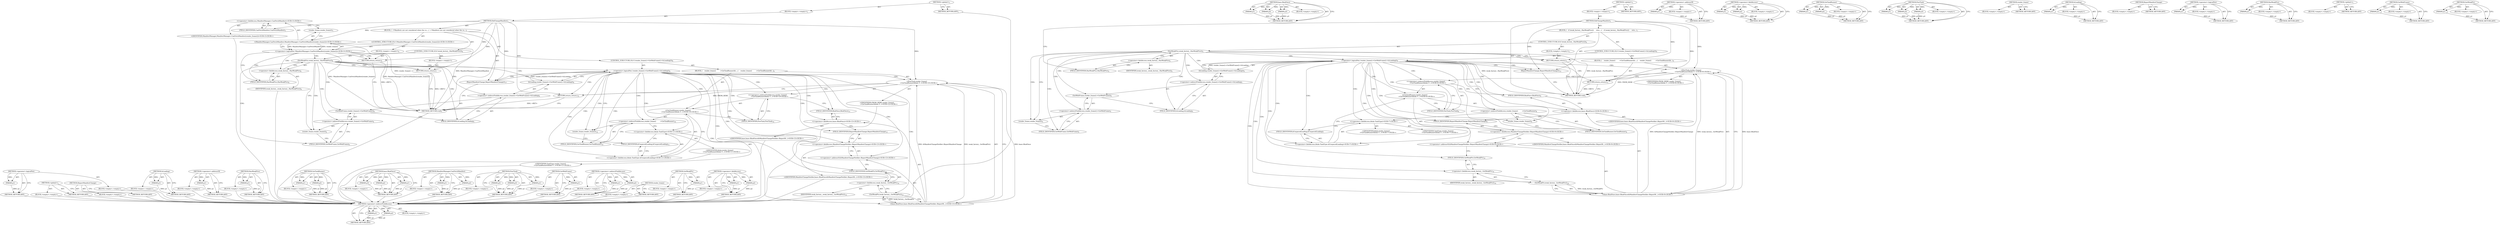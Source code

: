 digraph "&lt;operator&gt;.addressOf" {
vulnerable_90 [label=<(METHOD,&lt;operator&gt;.indirectFieldAccess)>];
vulnerable_91 [label=<(PARAM,p1)>];
vulnerable_92 [label=<(PARAM,p2)>];
vulnerable_93 [label=<(BLOCK,&lt;empty&gt;,&lt;empty&gt;)>];
vulnerable_94 [label=<(METHOD_RETURN,ANY)>];
vulnerable_113 [label=<(METHOD,base.BindOnce)>];
vulnerable_114 [label=<(PARAM,p1)>];
vulnerable_115 [label=<(PARAM,p2)>];
vulnerable_116 [label=<(PARAM,p3)>];
vulnerable_117 [label=<(BLOCK,&lt;empty&gt;,&lt;empty&gt;)>];
vulnerable_118 [label=<(METHOD_RETURN,ANY)>];
vulnerable_6 [label=<(METHOD,&lt;global&gt;)<SUB>1</SUB>>];
vulnerable_7 [label=<(BLOCK,&lt;empty&gt;,&lt;empty&gt;)<SUB>1</SUB>>];
vulnerable_8 [label=<(METHOD,DidChangeManifest)<SUB>1</SUB>>];
vulnerable_9 [label=<(BLOCK,{
   if (weak_factory_.HasWeakPtrs())
     retu...,{
   if (weak_factory_.HasWeakPtrs())
     retu...)<SUB>1</SUB>>];
vulnerable_10 [label=<(CONTROL_STRUCTURE,IF,if (weak_factory_.HasWeakPtrs()))<SUB>2</SUB>>];
vulnerable_11 [label=<(HasWeakPtrs,weak_factory_.HasWeakPtrs())<SUB>2</SUB>>];
vulnerable_12 [label=<(&lt;operator&gt;.fieldAccess,weak_factory_.HasWeakPtrs)<SUB>2</SUB>>];
vulnerable_13 [label=<(IDENTIFIER,weak_factory_,weak_factory_.HasWeakPtrs())<SUB>2</SUB>>];
vulnerable_14 [label=<(FIELD_IDENTIFIER,HasWeakPtrs,HasWeakPtrs)<SUB>2</SUB>>];
vulnerable_15 [label=<(BLOCK,&lt;empty&gt;,&lt;empty&gt;)<SUB>3</SUB>>];
vulnerable_16 [label=<(RETURN,return;,return;)<SUB>3</SUB>>];
vulnerable_17 [label=<(CONTROL_STRUCTURE,IF,if (!render_frame()-&gt;GetWebFrame()-&gt;IsLoading()))<SUB>5</SUB>>];
vulnerable_18 [label=<(&lt;operator&gt;.logicalNot,!render_frame()-&gt;GetWebFrame()-&gt;IsLoading())<SUB>5</SUB>>];
vulnerable_19 [label=<(IsLoading,render_frame()-&gt;GetWebFrame()-&gt;IsLoading())<SUB>5</SUB>>];
vulnerable_20 [label=<(&lt;operator&gt;.indirectFieldAccess,render_frame()-&gt;GetWebFrame()-&gt;IsLoading)<SUB>5</SUB>>];
vulnerable_21 [label=<(GetWebFrame,render_frame()-&gt;GetWebFrame())<SUB>5</SUB>>];
vulnerable_22 [label=<(&lt;operator&gt;.indirectFieldAccess,render_frame()-&gt;GetWebFrame)<SUB>5</SUB>>];
vulnerable_23 [label=<(render_frame,render_frame())<SUB>5</SUB>>];
vulnerable_24 [label=<(FIELD_IDENTIFIER,GetWebFrame,GetWebFrame)<SUB>5</SUB>>];
vulnerable_25 [label=<(FIELD_IDENTIFIER,IsLoading,IsLoading)<SUB>5</SUB>>];
vulnerable_26 [label=<(BLOCK,{
    render_frame()
        -&gt;GetTaskRunner(bl...,{
    render_frame()
        -&gt;GetTaskRunner(bl...)<SUB>5</SUB>>];
vulnerable_27 [label="<(PostTask,render_frame()
        -&gt;GetTaskRunner(blink::T...)<SUB>6</SUB>>"];
vulnerable_28 [label="<(&lt;operator&gt;.indirectFieldAccess,render_frame()
        -&gt;GetTaskRunner(blink::T...)<SUB>6</SUB>>"];
vulnerable_29 [label="<(GetTaskRunner,render_frame()
        -&gt;GetTaskRunner(blink::T...)<SUB>6</SUB>>"];
vulnerable_30 [label=<(&lt;operator&gt;.indirectFieldAccess,render_frame()
        -&gt;GetTaskRunner)<SUB>6</SUB>>];
vulnerable_31 [label=<(render_frame,render_frame())<SUB>6</SUB>>];
vulnerable_32 [label=<(FIELD_IDENTIFIER,GetTaskRunner,GetTaskRunner)<SUB>6</SUB>>];
vulnerable_33 [label="<(&lt;operator&gt;.fieldAccess,blink::TaskType::kUnspecedLoading)<SUB>7</SUB>>"];
vulnerable_34 [label="<(&lt;operator&gt;.fieldAccess,blink::TaskType)<SUB>7</SUB>>"];
vulnerable_35 [label="<(IDENTIFIER,blink,render_frame()
        -&gt;GetTaskRunner(blink::T...)<SUB>7</SUB>>"];
vulnerable_36 [label="<(IDENTIFIER,TaskType,render_frame()
        -&gt;GetTaskRunner(blink::T...)<SUB>7</SUB>>"];
vulnerable_37 [label=<(FIELD_IDENTIFIER,kUnspecedLoading,kUnspecedLoading)<SUB>7</SUB>>];
vulnerable_38 [label=<(FIELD_IDENTIFIER,PostTask,PostTask)<SUB>6</SUB>>];
vulnerable_39 [label="<(IDENTIFIER,FROM_HERE,render_frame()
        -&gt;GetTaskRunner(blink::T...)<SUB>8</SUB>>"];
vulnerable_40 [label="<(base.BindOnce,base::BindOnce(&amp;ManifestChangeNotifier::ReportM...)<SUB>9</SUB>>"];
vulnerable_41 [label="<(&lt;operator&gt;.fieldAccess,base::BindOnce)<SUB>9</SUB>>"];
vulnerable_42 [label="<(IDENTIFIER,base,base::BindOnce(&amp;ManifestChangeNotifier::ReportM...)<SUB>9</SUB>>"];
vulnerable_43 [label=<(FIELD_IDENTIFIER,BindOnce,BindOnce)<SUB>9</SUB>>];
vulnerable_44 [label="<(&lt;operator&gt;.addressOf,&amp;ManifestChangeNotifier::ReportManifestChange)<SUB>9</SUB>>"];
vulnerable_45 [label="<(&lt;operator&gt;.fieldAccess,ManifestChangeNotifier::ReportManifestChange)<SUB>9</SUB>>"];
vulnerable_46 [label="<(IDENTIFIER,ManifestChangeNotifier,base::BindOnce(&amp;ManifestChangeNotifier::ReportM...)<SUB>9</SUB>>"];
vulnerable_47 [label=<(FIELD_IDENTIFIER,ReportManifestChange,ReportManifestChange)<SUB>9</SUB>>];
vulnerable_48 [label=<(GetWeakPtr,weak_factory_.GetWeakPtr())<SUB>10</SUB>>];
vulnerable_49 [label=<(&lt;operator&gt;.fieldAccess,weak_factory_.GetWeakPtr)<SUB>10</SUB>>];
vulnerable_50 [label=<(IDENTIFIER,weak_factory_,weak_factory_.GetWeakPtr())<SUB>10</SUB>>];
vulnerable_51 [label=<(FIELD_IDENTIFIER,GetWeakPtr,GetWeakPtr)<SUB>10</SUB>>];
vulnerable_52 [label=<(RETURN,return;,return;)<SUB>11</SUB>>];
vulnerable_53 [label=<(ReportManifestChange,ReportManifestChange())<SUB>13</SUB>>];
vulnerable_54 [label=<(METHOD_RETURN,void)<SUB>1</SUB>>];
vulnerable_56 [label=<(METHOD_RETURN,ANY)<SUB>1</SUB>>];
vulnerable_119 [label=<(METHOD,&lt;operator&gt;.addressOf)>];
vulnerable_120 [label=<(PARAM,p1)>];
vulnerable_121 [label=<(BLOCK,&lt;empty&gt;,&lt;empty&gt;)>];
vulnerable_122 [label=<(METHOD_RETURN,ANY)>];
vulnerable_77 [label=<(METHOD,&lt;operator&gt;.fieldAccess)>];
vulnerable_78 [label=<(PARAM,p1)>];
vulnerable_79 [label=<(PARAM,p2)>];
vulnerable_80 [label=<(BLOCK,&lt;empty&gt;,&lt;empty&gt;)>];
vulnerable_81 [label=<(METHOD_RETURN,ANY)>];
vulnerable_108 [label=<(METHOD,GetTaskRunner)>];
vulnerable_109 [label=<(PARAM,p1)>];
vulnerable_110 [label=<(PARAM,p2)>];
vulnerable_111 [label=<(BLOCK,&lt;empty&gt;,&lt;empty&gt;)>];
vulnerable_112 [label=<(METHOD_RETURN,ANY)>];
vulnerable_102 [label=<(METHOD,PostTask)>];
vulnerable_103 [label=<(PARAM,p1)>];
vulnerable_104 [label=<(PARAM,p2)>];
vulnerable_105 [label=<(PARAM,p3)>];
vulnerable_106 [label=<(BLOCK,&lt;empty&gt;,&lt;empty&gt;)>];
vulnerable_107 [label=<(METHOD_RETURN,ANY)>];
vulnerable_99 [label=<(METHOD,render_frame)>];
vulnerable_100 [label=<(BLOCK,&lt;empty&gt;,&lt;empty&gt;)>];
vulnerable_101 [label=<(METHOD_RETURN,ANY)>];
vulnerable_86 [label=<(METHOD,IsLoading)>];
vulnerable_87 [label=<(PARAM,p1)>];
vulnerable_88 [label=<(BLOCK,&lt;empty&gt;,&lt;empty&gt;)>];
vulnerable_89 [label=<(METHOD_RETURN,ANY)>];
vulnerable_127 [label=<(METHOD,ReportManifestChange)>];
vulnerable_128 [label=<(BLOCK,&lt;empty&gt;,&lt;empty&gt;)>];
vulnerable_129 [label=<(METHOD_RETURN,ANY)>];
vulnerable_82 [label=<(METHOD,&lt;operator&gt;.logicalNot)>];
vulnerable_83 [label=<(PARAM,p1)>];
vulnerable_84 [label=<(BLOCK,&lt;empty&gt;,&lt;empty&gt;)>];
vulnerable_85 [label=<(METHOD_RETURN,ANY)>];
vulnerable_73 [label=<(METHOD,HasWeakPtrs)>];
vulnerable_74 [label=<(PARAM,p1)>];
vulnerable_75 [label=<(BLOCK,&lt;empty&gt;,&lt;empty&gt;)>];
vulnerable_76 [label=<(METHOD_RETURN,ANY)>];
vulnerable_67 [label=<(METHOD,&lt;global&gt;)<SUB>1</SUB>>];
vulnerable_68 [label=<(BLOCK,&lt;empty&gt;,&lt;empty&gt;)>];
vulnerable_69 [label=<(METHOD_RETURN,ANY)>];
vulnerable_95 [label=<(METHOD,GetWebFrame)>];
vulnerable_96 [label=<(PARAM,p1)>];
vulnerable_97 [label=<(BLOCK,&lt;empty&gt;,&lt;empty&gt;)>];
vulnerable_98 [label=<(METHOD_RETURN,ANY)>];
vulnerable_123 [label=<(METHOD,GetWeakPtr)>];
vulnerable_124 [label=<(PARAM,p1)>];
vulnerable_125 [label=<(BLOCK,&lt;empty&gt;,&lt;empty&gt;)>];
vulnerable_126 [label=<(METHOD_RETURN,ANY)>];
fixed_99 [label=<(METHOD,HasWeakPtrs)>];
fixed_100 [label=<(PARAM,p1)>];
fixed_101 [label=<(BLOCK,&lt;empty&gt;,&lt;empty&gt;)>];
fixed_102 [label=<(METHOD_RETURN,ANY)>];
fixed_122 [label=<(METHOD,GetTaskRunner)>];
fixed_123 [label=<(PARAM,p1)>];
fixed_124 [label=<(PARAM,p2)>];
fixed_125 [label=<(BLOCK,&lt;empty&gt;,&lt;empty&gt;)>];
fixed_126 [label=<(METHOD_RETURN,ANY)>];
fixed_6 [label=<(METHOD,&lt;global&gt;)<SUB>1</SUB>>];
fixed_7 [label=<(BLOCK,&lt;empty&gt;,&lt;empty&gt;)<SUB>1</SUB>>];
fixed_8 [label=<(METHOD,DidChangeManifest)<SUB>1</SUB>>];
fixed_9 [label=<(BLOCK,{
  // Manifests are not considered when the cu...,{
  // Manifests are not considered when the cu...)<SUB>1</SUB>>];
fixed_10 [label="<(CONTROL_STRUCTURE,IF,if (!ManifestManager::CanFetchManifest(render_frame())))<SUB>3</SUB>>"];
fixed_11 [label="<(&lt;operator&gt;.logicalNot,!ManifestManager::CanFetchManifest(render_frame()))<SUB>3</SUB>>"];
fixed_12 [label="<(ManifestManager.CanFetchManifest,ManifestManager::CanFetchManifest(render_frame()))<SUB>3</SUB>>"];
fixed_13 [label="<(&lt;operator&gt;.fieldAccess,ManifestManager::CanFetchManifest)<SUB>3</SUB>>"];
fixed_14 [label="<(IDENTIFIER,ManifestManager,ManifestManager::CanFetchManifest(render_frame()))<SUB>3</SUB>>"];
fixed_15 [label=<(FIELD_IDENTIFIER,CanFetchManifest,CanFetchManifest)<SUB>3</SUB>>];
fixed_16 [label=<(render_frame,render_frame())<SUB>3</SUB>>];
fixed_17 [label=<(BLOCK,&lt;empty&gt;,&lt;empty&gt;)<SUB>4</SUB>>];
fixed_18 [label=<(RETURN,return;,return;)<SUB>4</SUB>>];
fixed_19 [label=<(CONTROL_STRUCTURE,IF,if (weak_factory_.HasWeakPtrs()))<SUB>6</SUB>>];
fixed_20 [label=<(HasWeakPtrs,weak_factory_.HasWeakPtrs())<SUB>6</SUB>>];
fixed_21 [label=<(&lt;operator&gt;.fieldAccess,weak_factory_.HasWeakPtrs)<SUB>6</SUB>>];
fixed_22 [label=<(IDENTIFIER,weak_factory_,weak_factory_.HasWeakPtrs())<SUB>6</SUB>>];
fixed_23 [label=<(FIELD_IDENTIFIER,HasWeakPtrs,HasWeakPtrs)<SUB>6</SUB>>];
fixed_24 [label=<(BLOCK,&lt;empty&gt;,&lt;empty&gt;)<SUB>7</SUB>>];
fixed_25 [label=<(RETURN,return;,return;)<SUB>7</SUB>>];
fixed_26 [label=<(CONTROL_STRUCTURE,IF,if (!render_frame()-&gt;GetWebFrame()-&gt;IsLoading()))<SUB>9</SUB>>];
fixed_27 [label=<(&lt;operator&gt;.logicalNot,!render_frame()-&gt;GetWebFrame()-&gt;IsLoading())<SUB>9</SUB>>];
fixed_28 [label=<(IsLoading,render_frame()-&gt;GetWebFrame()-&gt;IsLoading())<SUB>9</SUB>>];
fixed_29 [label=<(&lt;operator&gt;.indirectFieldAccess,render_frame()-&gt;GetWebFrame()-&gt;IsLoading)<SUB>9</SUB>>];
fixed_30 [label=<(GetWebFrame,render_frame()-&gt;GetWebFrame())<SUB>9</SUB>>];
fixed_31 [label=<(&lt;operator&gt;.indirectFieldAccess,render_frame()-&gt;GetWebFrame)<SUB>9</SUB>>];
fixed_32 [label=<(render_frame,render_frame())<SUB>9</SUB>>];
fixed_33 [label=<(FIELD_IDENTIFIER,GetWebFrame,GetWebFrame)<SUB>9</SUB>>];
fixed_34 [label=<(FIELD_IDENTIFIER,IsLoading,IsLoading)<SUB>9</SUB>>];
fixed_35 [label=<(BLOCK,{
    render_frame()
        -&gt;GetTaskRunner(bl...,{
    render_frame()
        -&gt;GetTaskRunner(bl...)<SUB>9</SUB>>];
fixed_36 [label="<(PostTask,render_frame()
        -&gt;GetTaskRunner(blink::T...)<SUB>10</SUB>>"];
fixed_37 [label="<(&lt;operator&gt;.indirectFieldAccess,render_frame()
        -&gt;GetTaskRunner(blink::T...)<SUB>10</SUB>>"];
fixed_38 [label="<(GetTaskRunner,render_frame()
        -&gt;GetTaskRunner(blink::T...)<SUB>10</SUB>>"];
fixed_39 [label=<(&lt;operator&gt;.indirectFieldAccess,render_frame()
        -&gt;GetTaskRunner)<SUB>10</SUB>>];
fixed_40 [label=<(render_frame,render_frame())<SUB>10</SUB>>];
fixed_41 [label=<(FIELD_IDENTIFIER,GetTaskRunner,GetTaskRunner)<SUB>10</SUB>>];
fixed_42 [label="<(&lt;operator&gt;.fieldAccess,blink::TaskType::kUnspecedLoading)<SUB>11</SUB>>"];
fixed_43 [label="<(&lt;operator&gt;.fieldAccess,blink::TaskType)<SUB>11</SUB>>"];
fixed_44 [label="<(IDENTIFIER,blink,render_frame()
        -&gt;GetTaskRunner(blink::T...)<SUB>11</SUB>>"];
fixed_45 [label="<(IDENTIFIER,TaskType,render_frame()
        -&gt;GetTaskRunner(blink::T...)<SUB>11</SUB>>"];
fixed_46 [label=<(FIELD_IDENTIFIER,kUnspecedLoading,kUnspecedLoading)<SUB>11</SUB>>];
fixed_47 [label=<(FIELD_IDENTIFIER,PostTask,PostTask)<SUB>10</SUB>>];
fixed_48 [label="<(IDENTIFIER,FROM_HERE,render_frame()
        -&gt;GetTaskRunner(blink::T...)<SUB>12</SUB>>"];
fixed_49 [label="<(base.BindOnce,base::BindOnce(&amp;ManifestChangeNotifier::ReportM...)<SUB>13</SUB>>"];
fixed_50 [label="<(&lt;operator&gt;.fieldAccess,base::BindOnce)<SUB>13</SUB>>"];
fixed_51 [label="<(IDENTIFIER,base,base::BindOnce(&amp;ManifestChangeNotifier::ReportM...)<SUB>13</SUB>>"];
fixed_52 [label=<(FIELD_IDENTIFIER,BindOnce,BindOnce)<SUB>13</SUB>>];
fixed_53 [label="<(&lt;operator&gt;.addressOf,&amp;ManifestChangeNotifier::ReportManifestChange)<SUB>13</SUB>>"];
fixed_54 [label="<(&lt;operator&gt;.fieldAccess,ManifestChangeNotifier::ReportManifestChange)<SUB>13</SUB>>"];
fixed_55 [label="<(IDENTIFIER,ManifestChangeNotifier,base::BindOnce(&amp;ManifestChangeNotifier::ReportM...)<SUB>13</SUB>>"];
fixed_56 [label=<(FIELD_IDENTIFIER,ReportManifestChange,ReportManifestChange)<SUB>13</SUB>>];
fixed_57 [label=<(GetWeakPtr,weak_factory_.GetWeakPtr())<SUB>14</SUB>>];
fixed_58 [label=<(&lt;operator&gt;.fieldAccess,weak_factory_.GetWeakPtr)<SUB>14</SUB>>];
fixed_59 [label=<(IDENTIFIER,weak_factory_,weak_factory_.GetWeakPtr())<SUB>14</SUB>>];
fixed_60 [label=<(FIELD_IDENTIFIER,GetWeakPtr,GetWeakPtr)<SUB>14</SUB>>];
fixed_61 [label=<(RETURN,return;,return;)<SUB>15</SUB>>];
fixed_62 [label=<(ReportManifestChange,ReportManifestChange())<SUB>17</SUB>>];
fixed_63 [label=<(METHOD_RETURN,void)<SUB>1</SUB>>];
fixed_65 [label=<(METHOD_RETURN,ANY)<SUB>1</SUB>>];
fixed_127 [label=<(METHOD,base.BindOnce)>];
fixed_128 [label=<(PARAM,p1)>];
fixed_129 [label=<(PARAM,p2)>];
fixed_130 [label=<(PARAM,p3)>];
fixed_131 [label=<(BLOCK,&lt;empty&gt;,&lt;empty&gt;)>];
fixed_132 [label=<(METHOD_RETURN,ANY)>];
fixed_86 [label=<(METHOD,ManifestManager.CanFetchManifest)>];
fixed_87 [label=<(PARAM,p1)>];
fixed_88 [label=<(PARAM,p2)>];
fixed_89 [label=<(BLOCK,&lt;empty&gt;,&lt;empty&gt;)>];
fixed_90 [label=<(METHOD_RETURN,ANY)>];
fixed_116 [label=<(METHOD,PostTask)>];
fixed_117 [label=<(PARAM,p1)>];
fixed_118 [label=<(PARAM,p2)>];
fixed_119 [label=<(PARAM,p3)>];
fixed_120 [label=<(BLOCK,&lt;empty&gt;,&lt;empty&gt;)>];
fixed_121 [label=<(METHOD_RETURN,ANY)>];
fixed_112 [label=<(METHOD,GetWebFrame)>];
fixed_113 [label=<(PARAM,p1)>];
fixed_114 [label=<(BLOCK,&lt;empty&gt;,&lt;empty&gt;)>];
fixed_115 [label=<(METHOD_RETURN,ANY)>];
fixed_107 [label=<(METHOD,&lt;operator&gt;.indirectFieldAccess)>];
fixed_108 [label=<(PARAM,p1)>];
fixed_109 [label=<(PARAM,p2)>];
fixed_110 [label=<(BLOCK,&lt;empty&gt;,&lt;empty&gt;)>];
fixed_111 [label=<(METHOD_RETURN,ANY)>];
fixed_96 [label=<(METHOD,render_frame)>];
fixed_97 [label=<(BLOCK,&lt;empty&gt;,&lt;empty&gt;)>];
fixed_98 [label=<(METHOD_RETURN,ANY)>];
fixed_137 [label=<(METHOD,GetWeakPtr)>];
fixed_138 [label=<(PARAM,p1)>];
fixed_139 [label=<(BLOCK,&lt;empty&gt;,&lt;empty&gt;)>];
fixed_140 [label=<(METHOD_RETURN,ANY)>];
fixed_91 [label=<(METHOD,&lt;operator&gt;.fieldAccess)>];
fixed_92 [label=<(PARAM,p1)>];
fixed_93 [label=<(PARAM,p2)>];
fixed_94 [label=<(BLOCK,&lt;empty&gt;,&lt;empty&gt;)>];
fixed_95 [label=<(METHOD_RETURN,ANY)>];
fixed_82 [label=<(METHOD,&lt;operator&gt;.logicalNot)>];
fixed_83 [label=<(PARAM,p1)>];
fixed_84 [label=<(BLOCK,&lt;empty&gt;,&lt;empty&gt;)>];
fixed_85 [label=<(METHOD_RETURN,ANY)>];
fixed_76 [label=<(METHOD,&lt;global&gt;)<SUB>1</SUB>>];
fixed_77 [label=<(BLOCK,&lt;empty&gt;,&lt;empty&gt;)>];
fixed_78 [label=<(METHOD_RETURN,ANY)>];
fixed_141 [label=<(METHOD,ReportManifestChange)>];
fixed_142 [label=<(BLOCK,&lt;empty&gt;,&lt;empty&gt;)>];
fixed_143 [label=<(METHOD_RETURN,ANY)>];
fixed_103 [label=<(METHOD,IsLoading)>];
fixed_104 [label=<(PARAM,p1)>];
fixed_105 [label=<(BLOCK,&lt;empty&gt;,&lt;empty&gt;)>];
fixed_106 [label=<(METHOD_RETURN,ANY)>];
fixed_133 [label=<(METHOD,&lt;operator&gt;.addressOf)>];
fixed_134 [label=<(PARAM,p1)>];
fixed_135 [label=<(BLOCK,&lt;empty&gt;,&lt;empty&gt;)>];
fixed_136 [label=<(METHOD_RETURN,ANY)>];
vulnerable_90 -> vulnerable_91  [key=0, label="AST: "];
vulnerable_90 -> vulnerable_91  [key=1, label="DDG: "];
vulnerable_90 -> vulnerable_93  [key=0, label="AST: "];
vulnerable_90 -> vulnerable_92  [key=0, label="AST: "];
vulnerable_90 -> vulnerable_92  [key=1, label="DDG: "];
vulnerable_90 -> vulnerable_94  [key=0, label="AST: "];
vulnerable_90 -> vulnerable_94  [key=1, label="CFG: "];
vulnerable_91 -> vulnerable_94  [key=0, label="DDG: p1"];
vulnerable_92 -> vulnerable_94  [key=0, label="DDG: p2"];
vulnerable_113 -> vulnerable_114  [key=0, label="AST: "];
vulnerable_113 -> vulnerable_114  [key=1, label="DDG: "];
vulnerable_113 -> vulnerable_117  [key=0, label="AST: "];
vulnerable_113 -> vulnerable_115  [key=0, label="AST: "];
vulnerable_113 -> vulnerable_115  [key=1, label="DDG: "];
vulnerable_113 -> vulnerable_118  [key=0, label="AST: "];
vulnerable_113 -> vulnerable_118  [key=1, label="CFG: "];
vulnerable_113 -> vulnerable_116  [key=0, label="AST: "];
vulnerable_113 -> vulnerable_116  [key=1, label="DDG: "];
vulnerable_114 -> vulnerable_118  [key=0, label="DDG: p1"];
vulnerable_115 -> vulnerable_118  [key=0, label="DDG: p2"];
vulnerable_116 -> vulnerable_118  [key=0, label="DDG: p3"];
vulnerable_6 -> vulnerable_7  [key=0, label="AST: "];
vulnerable_6 -> vulnerable_56  [key=0, label="AST: "];
vulnerable_6 -> vulnerable_56  [key=1, label="CFG: "];
vulnerable_7 -> vulnerable_8  [key=0, label="AST: "];
vulnerable_8 -> vulnerable_9  [key=0, label="AST: "];
vulnerable_8 -> vulnerable_54  [key=0, label="AST: "];
vulnerable_8 -> vulnerable_14  [key=0, label="CFG: "];
vulnerable_8 -> vulnerable_53  [key=0, label="DDG: "];
vulnerable_8 -> vulnerable_16  [key=0, label="DDG: "];
vulnerable_8 -> vulnerable_52  [key=0, label="DDG: "];
vulnerable_8 -> vulnerable_27  [key=0, label="DDG: "];
vulnerable_9 -> vulnerable_10  [key=0, label="AST: "];
vulnerable_9 -> vulnerable_17  [key=0, label="AST: "];
vulnerable_9 -> vulnerable_53  [key=0, label="AST: "];
vulnerable_10 -> vulnerable_11  [key=0, label="AST: "];
vulnerable_10 -> vulnerable_15  [key=0, label="AST: "];
vulnerable_11 -> vulnerable_12  [key=0, label="AST: "];
vulnerable_11 -> vulnerable_16  [key=0, label="CFG: "];
vulnerable_11 -> vulnerable_16  [key=1, label="CDG: "];
vulnerable_11 -> vulnerable_23  [key=0, label="CFG: "];
vulnerable_11 -> vulnerable_23  [key=1, label="CDG: "];
vulnerable_11 -> vulnerable_54  [key=0, label="DDG: weak_factory_.HasWeakPtrs"];
vulnerable_11 -> vulnerable_54  [key=1, label="DDG: weak_factory_.HasWeakPtrs()"];
vulnerable_11 -> vulnerable_24  [key=0, label="CDG: "];
vulnerable_11 -> vulnerable_21  [key=0, label="CDG: "];
vulnerable_11 -> vulnerable_19  [key=0, label="CDG: "];
vulnerable_11 -> vulnerable_20  [key=0, label="CDG: "];
vulnerable_11 -> vulnerable_25  [key=0, label="CDG: "];
vulnerable_11 -> vulnerable_22  [key=0, label="CDG: "];
vulnerable_11 -> vulnerable_18  [key=0, label="CDG: "];
vulnerable_12 -> vulnerable_13  [key=0, label="AST: "];
vulnerable_12 -> vulnerable_14  [key=0, label="AST: "];
vulnerable_12 -> vulnerable_11  [key=0, label="CFG: "];
vulnerable_14 -> vulnerable_12  [key=0, label="CFG: "];
vulnerable_15 -> vulnerable_16  [key=0, label="AST: "];
vulnerable_16 -> vulnerable_54  [key=0, label="CFG: "];
vulnerable_16 -> vulnerable_54  [key=1, label="DDG: &lt;RET&gt;"];
vulnerable_17 -> vulnerable_18  [key=0, label="AST: "];
vulnerable_17 -> vulnerable_26  [key=0, label="AST: "];
vulnerable_18 -> vulnerable_19  [key=0, label="AST: "];
vulnerable_18 -> vulnerable_31  [key=0, label="CFG: "];
vulnerable_18 -> vulnerable_31  [key=1, label="CDG: "];
vulnerable_18 -> vulnerable_53  [key=0, label="CFG: "];
vulnerable_18 -> vulnerable_53  [key=1, label="CDG: "];
vulnerable_18 -> vulnerable_47  [key=0, label="CDG: "];
vulnerable_18 -> vulnerable_30  [key=0, label="CDG: "];
vulnerable_18 -> vulnerable_34  [key=0, label="CDG: "];
vulnerable_18 -> vulnerable_48  [key=0, label="CDG: "];
vulnerable_18 -> vulnerable_32  [key=0, label="CDG: "];
vulnerable_18 -> vulnerable_49  [key=0, label="CDG: "];
vulnerable_18 -> vulnerable_33  [key=0, label="CDG: "];
vulnerable_18 -> vulnerable_51  [key=0, label="CDG: "];
vulnerable_18 -> vulnerable_28  [key=0, label="CDG: "];
vulnerable_18 -> vulnerable_52  [key=0, label="CDG: "];
vulnerable_18 -> vulnerable_37  [key=0, label="CDG: "];
vulnerable_18 -> vulnerable_38  [key=0, label="CDG: "];
vulnerable_18 -> vulnerable_41  [key=0, label="CDG: "];
vulnerable_18 -> vulnerable_45  [key=0, label="CDG: "];
vulnerable_18 -> vulnerable_27  [key=0, label="CDG: "];
vulnerable_18 -> vulnerable_40  [key=0, label="CDG: "];
vulnerable_18 -> vulnerable_29  [key=0, label="CDG: "];
vulnerable_18 -> vulnerable_44  [key=0, label="CDG: "];
vulnerable_18 -> vulnerable_43  [key=0, label="CDG: "];
vulnerable_19 -> vulnerable_20  [key=0, label="AST: "];
vulnerable_19 -> vulnerable_18  [key=0, label="CFG: "];
vulnerable_19 -> vulnerable_18  [key=1, label="DDG: render_frame()-&gt;GetWebFrame()-&gt;IsLoading"];
vulnerable_20 -> vulnerable_21  [key=0, label="AST: "];
vulnerable_20 -> vulnerable_25  [key=0, label="AST: "];
vulnerable_20 -> vulnerable_19  [key=0, label="CFG: "];
vulnerable_21 -> vulnerable_22  [key=0, label="AST: "];
vulnerable_21 -> vulnerable_25  [key=0, label="CFG: "];
vulnerable_22 -> vulnerable_23  [key=0, label="AST: "];
vulnerable_22 -> vulnerable_24  [key=0, label="AST: "];
vulnerable_22 -> vulnerable_21  [key=0, label="CFG: "];
vulnerable_23 -> vulnerable_24  [key=0, label="CFG: "];
vulnerable_24 -> vulnerable_22  [key=0, label="CFG: "];
vulnerable_25 -> vulnerable_20  [key=0, label="CFG: "];
vulnerable_26 -> vulnerable_27  [key=0, label="AST: "];
vulnerable_26 -> vulnerable_52  [key=0, label="AST: "];
vulnerable_27 -> vulnerable_28  [key=0, label="AST: "];
vulnerable_27 -> vulnerable_39  [key=0, label="AST: "];
vulnerable_27 -> vulnerable_40  [key=0, label="AST: "];
vulnerable_27 -> vulnerable_52  [key=0, label="CFG: "];
vulnerable_27 -> vulnerable_54  [key=0, label="DDG: FROM_HERE"];
vulnerable_28 -> vulnerable_29  [key=0, label="AST: "];
vulnerable_28 -> vulnerable_38  [key=0, label="AST: "];
vulnerable_28 -> vulnerable_43  [key=0, label="CFG: "];
vulnerable_29 -> vulnerable_30  [key=0, label="AST: "];
vulnerable_29 -> vulnerable_33  [key=0, label="AST: "];
vulnerable_29 -> vulnerable_38  [key=0, label="CFG: "];
vulnerable_30 -> vulnerable_31  [key=0, label="AST: "];
vulnerable_30 -> vulnerable_32  [key=0, label="AST: "];
vulnerable_30 -> vulnerable_34  [key=0, label="CFG: "];
vulnerable_31 -> vulnerable_32  [key=0, label="CFG: "];
vulnerable_32 -> vulnerable_30  [key=0, label="CFG: "];
vulnerable_33 -> vulnerable_34  [key=0, label="AST: "];
vulnerable_33 -> vulnerable_37  [key=0, label="AST: "];
vulnerable_33 -> vulnerable_29  [key=0, label="CFG: "];
vulnerable_34 -> vulnerable_35  [key=0, label="AST: "];
vulnerable_34 -> vulnerable_36  [key=0, label="AST: "];
vulnerable_34 -> vulnerable_37  [key=0, label="CFG: "];
vulnerable_37 -> vulnerable_33  [key=0, label="CFG: "];
vulnerable_38 -> vulnerable_28  [key=0, label="CFG: "];
vulnerable_40 -> vulnerable_41  [key=0, label="AST: "];
vulnerable_40 -> vulnerable_44  [key=0, label="AST: "];
vulnerable_40 -> vulnerable_48  [key=0, label="AST: "];
vulnerable_40 -> vulnerable_27  [key=0, label="CFG: "];
vulnerable_40 -> vulnerable_27  [key=1, label="DDG: base::BindOnce"];
vulnerable_40 -> vulnerable_27  [key=2, label="DDG: &amp;ManifestChangeNotifier::ReportManifestChange"];
vulnerable_40 -> vulnerable_27  [key=3, label="DDG: weak_factory_.GetWeakPtr()"];
vulnerable_41 -> vulnerable_42  [key=0, label="AST: "];
vulnerable_41 -> vulnerable_43  [key=0, label="AST: "];
vulnerable_41 -> vulnerable_47  [key=0, label="CFG: "];
vulnerable_43 -> vulnerable_41  [key=0, label="CFG: "];
vulnerable_44 -> vulnerable_45  [key=0, label="AST: "];
vulnerable_44 -> vulnerable_51  [key=0, label="CFG: "];
vulnerable_45 -> vulnerable_46  [key=0, label="AST: "];
vulnerable_45 -> vulnerable_47  [key=0, label="AST: "];
vulnerable_45 -> vulnerable_44  [key=0, label="CFG: "];
vulnerable_47 -> vulnerable_45  [key=0, label="CFG: "];
vulnerable_48 -> vulnerable_49  [key=0, label="AST: "];
vulnerable_48 -> vulnerable_40  [key=0, label="CFG: "];
vulnerable_48 -> vulnerable_40  [key=1, label="DDG: weak_factory_.GetWeakPtr"];
vulnerable_49 -> vulnerable_50  [key=0, label="AST: "];
vulnerable_49 -> vulnerable_51  [key=0, label="AST: "];
vulnerable_49 -> vulnerable_48  [key=0, label="CFG: "];
vulnerable_51 -> vulnerable_49  [key=0, label="CFG: "];
vulnerable_52 -> vulnerable_54  [key=0, label="CFG: "];
vulnerable_52 -> vulnerable_54  [key=1, label="DDG: &lt;RET&gt;"];
vulnerable_53 -> vulnerable_54  [key=0, label="CFG: "];
vulnerable_119 -> vulnerable_120  [key=0, label="AST: "];
vulnerable_119 -> vulnerable_120  [key=1, label="DDG: "];
vulnerable_119 -> vulnerable_121  [key=0, label="AST: "];
vulnerable_119 -> vulnerable_122  [key=0, label="AST: "];
vulnerable_119 -> vulnerable_122  [key=1, label="CFG: "];
vulnerable_120 -> vulnerable_122  [key=0, label="DDG: p1"];
vulnerable_77 -> vulnerable_78  [key=0, label="AST: "];
vulnerable_77 -> vulnerable_78  [key=1, label="DDG: "];
vulnerable_77 -> vulnerable_80  [key=0, label="AST: "];
vulnerable_77 -> vulnerable_79  [key=0, label="AST: "];
vulnerable_77 -> vulnerable_79  [key=1, label="DDG: "];
vulnerable_77 -> vulnerable_81  [key=0, label="AST: "];
vulnerable_77 -> vulnerable_81  [key=1, label="CFG: "];
vulnerable_78 -> vulnerable_81  [key=0, label="DDG: p1"];
vulnerable_79 -> vulnerable_81  [key=0, label="DDG: p2"];
vulnerable_108 -> vulnerable_109  [key=0, label="AST: "];
vulnerable_108 -> vulnerable_109  [key=1, label="DDG: "];
vulnerable_108 -> vulnerable_111  [key=0, label="AST: "];
vulnerable_108 -> vulnerable_110  [key=0, label="AST: "];
vulnerable_108 -> vulnerable_110  [key=1, label="DDG: "];
vulnerable_108 -> vulnerable_112  [key=0, label="AST: "];
vulnerable_108 -> vulnerable_112  [key=1, label="CFG: "];
vulnerable_109 -> vulnerable_112  [key=0, label="DDG: p1"];
vulnerable_110 -> vulnerable_112  [key=0, label="DDG: p2"];
vulnerable_102 -> vulnerable_103  [key=0, label="AST: "];
vulnerable_102 -> vulnerable_103  [key=1, label="DDG: "];
vulnerable_102 -> vulnerable_106  [key=0, label="AST: "];
vulnerable_102 -> vulnerable_104  [key=0, label="AST: "];
vulnerable_102 -> vulnerable_104  [key=1, label="DDG: "];
vulnerable_102 -> vulnerable_107  [key=0, label="AST: "];
vulnerable_102 -> vulnerable_107  [key=1, label="CFG: "];
vulnerable_102 -> vulnerable_105  [key=0, label="AST: "];
vulnerable_102 -> vulnerable_105  [key=1, label="DDG: "];
vulnerable_103 -> vulnerable_107  [key=0, label="DDG: p1"];
vulnerable_104 -> vulnerable_107  [key=0, label="DDG: p2"];
vulnerable_105 -> vulnerable_107  [key=0, label="DDG: p3"];
vulnerable_99 -> vulnerable_100  [key=0, label="AST: "];
vulnerable_99 -> vulnerable_101  [key=0, label="AST: "];
vulnerable_99 -> vulnerable_101  [key=1, label="CFG: "];
vulnerable_86 -> vulnerable_87  [key=0, label="AST: "];
vulnerable_86 -> vulnerable_87  [key=1, label="DDG: "];
vulnerable_86 -> vulnerable_88  [key=0, label="AST: "];
vulnerable_86 -> vulnerable_89  [key=0, label="AST: "];
vulnerable_86 -> vulnerable_89  [key=1, label="CFG: "];
vulnerable_87 -> vulnerable_89  [key=0, label="DDG: p1"];
vulnerable_127 -> vulnerable_128  [key=0, label="AST: "];
vulnerable_127 -> vulnerable_129  [key=0, label="AST: "];
vulnerable_127 -> vulnerable_129  [key=1, label="CFG: "];
vulnerable_82 -> vulnerable_83  [key=0, label="AST: "];
vulnerable_82 -> vulnerable_83  [key=1, label="DDG: "];
vulnerable_82 -> vulnerable_84  [key=0, label="AST: "];
vulnerable_82 -> vulnerable_85  [key=0, label="AST: "];
vulnerable_82 -> vulnerable_85  [key=1, label="CFG: "];
vulnerable_83 -> vulnerable_85  [key=0, label="DDG: p1"];
vulnerable_73 -> vulnerable_74  [key=0, label="AST: "];
vulnerable_73 -> vulnerable_74  [key=1, label="DDG: "];
vulnerable_73 -> vulnerable_75  [key=0, label="AST: "];
vulnerable_73 -> vulnerable_76  [key=0, label="AST: "];
vulnerable_73 -> vulnerable_76  [key=1, label="CFG: "];
vulnerable_74 -> vulnerable_76  [key=0, label="DDG: p1"];
vulnerable_67 -> vulnerable_68  [key=0, label="AST: "];
vulnerable_67 -> vulnerable_69  [key=0, label="AST: "];
vulnerable_67 -> vulnerable_69  [key=1, label="CFG: "];
vulnerable_95 -> vulnerable_96  [key=0, label="AST: "];
vulnerable_95 -> vulnerable_96  [key=1, label="DDG: "];
vulnerable_95 -> vulnerable_97  [key=0, label="AST: "];
vulnerable_95 -> vulnerable_98  [key=0, label="AST: "];
vulnerable_95 -> vulnerable_98  [key=1, label="CFG: "];
vulnerable_96 -> vulnerable_98  [key=0, label="DDG: p1"];
vulnerable_123 -> vulnerable_124  [key=0, label="AST: "];
vulnerable_123 -> vulnerable_124  [key=1, label="DDG: "];
vulnerable_123 -> vulnerable_125  [key=0, label="AST: "];
vulnerable_123 -> vulnerable_126  [key=0, label="AST: "];
vulnerable_123 -> vulnerable_126  [key=1, label="CFG: "];
vulnerable_124 -> vulnerable_126  [key=0, label="DDG: p1"];
fixed_99 -> fixed_100  [key=0, label="AST: "];
fixed_99 -> fixed_100  [key=1, label="DDG: "];
fixed_99 -> fixed_101  [key=0, label="AST: "];
fixed_99 -> fixed_102  [key=0, label="AST: "];
fixed_99 -> fixed_102  [key=1, label="CFG: "];
fixed_100 -> fixed_102  [key=0, label="DDG: p1"];
fixed_101 -> vulnerable_90  [key=0];
fixed_102 -> vulnerable_90  [key=0];
fixed_122 -> fixed_123  [key=0, label="AST: "];
fixed_122 -> fixed_123  [key=1, label="DDG: "];
fixed_122 -> fixed_125  [key=0, label="AST: "];
fixed_122 -> fixed_124  [key=0, label="AST: "];
fixed_122 -> fixed_124  [key=1, label="DDG: "];
fixed_122 -> fixed_126  [key=0, label="AST: "];
fixed_122 -> fixed_126  [key=1, label="CFG: "];
fixed_123 -> fixed_126  [key=0, label="DDG: p1"];
fixed_124 -> fixed_126  [key=0, label="DDG: p2"];
fixed_125 -> vulnerable_90  [key=0];
fixed_126 -> vulnerable_90  [key=0];
fixed_6 -> fixed_7  [key=0, label="AST: "];
fixed_6 -> fixed_65  [key=0, label="AST: "];
fixed_6 -> fixed_65  [key=1, label="CFG: "];
fixed_7 -> fixed_8  [key=0, label="AST: "];
fixed_8 -> fixed_9  [key=0, label="AST: "];
fixed_8 -> fixed_63  [key=0, label="AST: "];
fixed_8 -> fixed_15  [key=0, label="CFG: "];
fixed_8 -> fixed_62  [key=0, label="DDG: "];
fixed_8 -> fixed_18  [key=0, label="DDG: "];
fixed_8 -> fixed_25  [key=0, label="DDG: "];
fixed_8 -> fixed_61  [key=0, label="DDG: "];
fixed_8 -> fixed_12  [key=0, label="DDG: "];
fixed_8 -> fixed_36  [key=0, label="DDG: "];
fixed_9 -> fixed_10  [key=0, label="AST: "];
fixed_9 -> fixed_19  [key=0, label="AST: "];
fixed_9 -> fixed_26  [key=0, label="AST: "];
fixed_9 -> fixed_62  [key=0, label="AST: "];
fixed_10 -> fixed_11  [key=0, label="AST: "];
fixed_10 -> fixed_17  [key=0, label="AST: "];
fixed_11 -> fixed_12  [key=0, label="AST: "];
fixed_11 -> fixed_18  [key=0, label="CFG: "];
fixed_11 -> fixed_18  [key=1, label="CDG: "];
fixed_11 -> fixed_23  [key=0, label="CFG: "];
fixed_11 -> fixed_23  [key=1, label="CDG: "];
fixed_11 -> fixed_63  [key=0, label="DDG: ManifestManager::CanFetchManifest(render_frame())"];
fixed_11 -> fixed_63  [key=1, label="DDG: !ManifestManager::CanFetchManifest(render_frame())"];
fixed_11 -> fixed_21  [key=0, label="CDG: "];
fixed_11 -> fixed_20  [key=0, label="CDG: "];
fixed_12 -> fixed_13  [key=0, label="AST: "];
fixed_12 -> fixed_16  [key=0, label="AST: "];
fixed_12 -> fixed_11  [key=0, label="CFG: "];
fixed_12 -> fixed_11  [key=1, label="DDG: ManifestManager::CanFetchManifest"];
fixed_12 -> fixed_11  [key=2, label="DDG: render_frame()"];
fixed_12 -> fixed_63  [key=0, label="DDG: ManifestManager::CanFetchManifest"];
fixed_12 -> fixed_63  [key=1, label="DDG: render_frame()"];
fixed_13 -> fixed_14  [key=0, label="AST: "];
fixed_13 -> fixed_15  [key=0, label="AST: "];
fixed_13 -> fixed_16  [key=0, label="CFG: "];
fixed_14 -> vulnerable_90  [key=0];
fixed_15 -> fixed_13  [key=0, label="CFG: "];
fixed_16 -> fixed_12  [key=0, label="CFG: "];
fixed_17 -> fixed_18  [key=0, label="AST: "];
fixed_18 -> fixed_63  [key=0, label="CFG: "];
fixed_18 -> fixed_63  [key=1, label="DDG: &lt;RET&gt;"];
fixed_19 -> fixed_20  [key=0, label="AST: "];
fixed_19 -> fixed_24  [key=0, label="AST: "];
fixed_20 -> fixed_21  [key=0, label="AST: "];
fixed_20 -> fixed_25  [key=0, label="CFG: "];
fixed_20 -> fixed_25  [key=1, label="CDG: "];
fixed_20 -> fixed_32  [key=0, label="CFG: "];
fixed_20 -> fixed_32  [key=1, label="CDG: "];
fixed_20 -> fixed_30  [key=0, label="CDG: "];
fixed_20 -> fixed_34  [key=0, label="CDG: "];
fixed_20 -> fixed_33  [key=0, label="CDG: "];
fixed_20 -> fixed_28  [key=0, label="CDG: "];
fixed_20 -> fixed_27  [key=0, label="CDG: "];
fixed_20 -> fixed_29  [key=0, label="CDG: "];
fixed_20 -> fixed_31  [key=0, label="CDG: "];
fixed_21 -> fixed_22  [key=0, label="AST: "];
fixed_21 -> fixed_23  [key=0, label="AST: "];
fixed_21 -> fixed_20  [key=0, label="CFG: "];
fixed_22 -> vulnerable_90  [key=0];
fixed_23 -> fixed_21  [key=0, label="CFG: "];
fixed_24 -> fixed_25  [key=0, label="AST: "];
fixed_25 -> fixed_63  [key=0, label="CFG: "];
fixed_25 -> fixed_63  [key=1, label="DDG: &lt;RET&gt;"];
fixed_26 -> fixed_27  [key=0, label="AST: "];
fixed_26 -> fixed_35  [key=0, label="AST: "];
fixed_27 -> fixed_28  [key=0, label="AST: "];
fixed_27 -> fixed_40  [key=0, label="CFG: "];
fixed_27 -> fixed_40  [key=1, label="CDG: "];
fixed_27 -> fixed_62  [key=0, label="CFG: "];
fixed_27 -> fixed_62  [key=1, label="CDG: "];
fixed_27 -> fixed_47  [key=0, label="CDG: "];
fixed_27 -> fixed_58  [key=0, label="CDG: "];
fixed_27 -> fixed_49  [key=0, label="CDG: "];
fixed_27 -> fixed_60  [key=0, label="CDG: "];
fixed_27 -> fixed_61  [key=0, label="CDG: "];
fixed_27 -> fixed_42  [key=0, label="CDG: "];
fixed_27 -> fixed_57  [key=0, label="CDG: "];
fixed_27 -> fixed_36  [key=0, label="CDG: "];
fixed_27 -> fixed_52  [key=0, label="CDG: "];
fixed_27 -> fixed_37  [key=0, label="CDG: "];
fixed_27 -> fixed_46  [key=0, label="CDG: "];
fixed_27 -> fixed_53  [key=0, label="CDG: "];
fixed_27 -> fixed_38  [key=0, label="CDG: "];
fixed_27 -> fixed_56  [key=0, label="CDG: "];
fixed_27 -> fixed_41  [key=0, label="CDG: "];
fixed_27 -> fixed_50  [key=0, label="CDG: "];
fixed_27 -> fixed_54  [key=0, label="CDG: "];
fixed_27 -> fixed_39  [key=0, label="CDG: "];
fixed_27 -> fixed_43  [key=0, label="CDG: "];
fixed_28 -> fixed_29  [key=0, label="AST: "];
fixed_28 -> fixed_27  [key=0, label="CFG: "];
fixed_28 -> fixed_27  [key=1, label="DDG: render_frame()-&gt;GetWebFrame()-&gt;IsLoading"];
fixed_29 -> fixed_30  [key=0, label="AST: "];
fixed_29 -> fixed_34  [key=0, label="AST: "];
fixed_29 -> fixed_28  [key=0, label="CFG: "];
fixed_30 -> fixed_31  [key=0, label="AST: "];
fixed_30 -> fixed_34  [key=0, label="CFG: "];
fixed_31 -> fixed_32  [key=0, label="AST: "];
fixed_31 -> fixed_33  [key=0, label="AST: "];
fixed_31 -> fixed_30  [key=0, label="CFG: "];
fixed_32 -> fixed_33  [key=0, label="CFG: "];
fixed_33 -> fixed_31  [key=0, label="CFG: "];
fixed_34 -> fixed_29  [key=0, label="CFG: "];
fixed_35 -> fixed_36  [key=0, label="AST: "];
fixed_35 -> fixed_61  [key=0, label="AST: "];
fixed_36 -> fixed_37  [key=0, label="AST: "];
fixed_36 -> fixed_48  [key=0, label="AST: "];
fixed_36 -> fixed_49  [key=0, label="AST: "];
fixed_36 -> fixed_61  [key=0, label="CFG: "];
fixed_36 -> fixed_63  [key=0, label="DDG: FROM_HERE"];
fixed_37 -> fixed_38  [key=0, label="AST: "];
fixed_37 -> fixed_47  [key=0, label="AST: "];
fixed_37 -> fixed_52  [key=0, label="CFG: "];
fixed_38 -> fixed_39  [key=0, label="AST: "];
fixed_38 -> fixed_42  [key=0, label="AST: "];
fixed_38 -> fixed_47  [key=0, label="CFG: "];
fixed_39 -> fixed_40  [key=0, label="AST: "];
fixed_39 -> fixed_41  [key=0, label="AST: "];
fixed_39 -> fixed_43  [key=0, label="CFG: "];
fixed_40 -> fixed_41  [key=0, label="CFG: "];
fixed_41 -> fixed_39  [key=0, label="CFG: "];
fixed_42 -> fixed_43  [key=0, label="AST: "];
fixed_42 -> fixed_46  [key=0, label="AST: "];
fixed_42 -> fixed_38  [key=0, label="CFG: "];
fixed_43 -> fixed_44  [key=0, label="AST: "];
fixed_43 -> fixed_45  [key=0, label="AST: "];
fixed_43 -> fixed_46  [key=0, label="CFG: "];
fixed_44 -> vulnerable_90  [key=0];
fixed_45 -> vulnerable_90  [key=0];
fixed_46 -> fixed_42  [key=0, label="CFG: "];
fixed_47 -> fixed_37  [key=0, label="CFG: "];
fixed_48 -> vulnerable_90  [key=0];
fixed_49 -> fixed_50  [key=0, label="AST: "];
fixed_49 -> fixed_53  [key=0, label="AST: "];
fixed_49 -> fixed_57  [key=0, label="AST: "];
fixed_49 -> fixed_36  [key=0, label="CFG: "];
fixed_49 -> fixed_36  [key=1, label="DDG: base::BindOnce"];
fixed_49 -> fixed_36  [key=2, label="DDG: &amp;ManifestChangeNotifier::ReportManifestChange"];
fixed_49 -> fixed_36  [key=3, label="DDG: weak_factory_.GetWeakPtr()"];
fixed_50 -> fixed_51  [key=0, label="AST: "];
fixed_50 -> fixed_52  [key=0, label="AST: "];
fixed_50 -> fixed_56  [key=0, label="CFG: "];
fixed_51 -> vulnerable_90  [key=0];
fixed_52 -> fixed_50  [key=0, label="CFG: "];
fixed_53 -> fixed_54  [key=0, label="AST: "];
fixed_53 -> fixed_60  [key=0, label="CFG: "];
fixed_54 -> fixed_55  [key=0, label="AST: "];
fixed_54 -> fixed_56  [key=0, label="AST: "];
fixed_54 -> fixed_53  [key=0, label="CFG: "];
fixed_55 -> vulnerable_90  [key=0];
fixed_56 -> fixed_54  [key=0, label="CFG: "];
fixed_57 -> fixed_58  [key=0, label="AST: "];
fixed_57 -> fixed_49  [key=0, label="CFG: "];
fixed_57 -> fixed_49  [key=1, label="DDG: weak_factory_.GetWeakPtr"];
fixed_58 -> fixed_59  [key=0, label="AST: "];
fixed_58 -> fixed_60  [key=0, label="AST: "];
fixed_58 -> fixed_57  [key=0, label="CFG: "];
fixed_59 -> vulnerable_90  [key=0];
fixed_60 -> fixed_58  [key=0, label="CFG: "];
fixed_61 -> fixed_63  [key=0, label="CFG: "];
fixed_61 -> fixed_63  [key=1, label="DDG: &lt;RET&gt;"];
fixed_62 -> fixed_63  [key=0, label="CFG: "];
fixed_63 -> vulnerable_90  [key=0];
fixed_65 -> vulnerable_90  [key=0];
fixed_127 -> fixed_128  [key=0, label="AST: "];
fixed_127 -> fixed_128  [key=1, label="DDG: "];
fixed_127 -> fixed_131  [key=0, label="AST: "];
fixed_127 -> fixed_129  [key=0, label="AST: "];
fixed_127 -> fixed_129  [key=1, label="DDG: "];
fixed_127 -> fixed_132  [key=0, label="AST: "];
fixed_127 -> fixed_132  [key=1, label="CFG: "];
fixed_127 -> fixed_130  [key=0, label="AST: "];
fixed_127 -> fixed_130  [key=1, label="DDG: "];
fixed_128 -> fixed_132  [key=0, label="DDG: p1"];
fixed_129 -> fixed_132  [key=0, label="DDG: p2"];
fixed_130 -> fixed_132  [key=0, label="DDG: p3"];
fixed_131 -> vulnerable_90  [key=0];
fixed_132 -> vulnerable_90  [key=0];
fixed_86 -> fixed_87  [key=0, label="AST: "];
fixed_86 -> fixed_87  [key=1, label="DDG: "];
fixed_86 -> fixed_89  [key=0, label="AST: "];
fixed_86 -> fixed_88  [key=0, label="AST: "];
fixed_86 -> fixed_88  [key=1, label="DDG: "];
fixed_86 -> fixed_90  [key=0, label="AST: "];
fixed_86 -> fixed_90  [key=1, label="CFG: "];
fixed_87 -> fixed_90  [key=0, label="DDG: p1"];
fixed_88 -> fixed_90  [key=0, label="DDG: p2"];
fixed_89 -> vulnerable_90  [key=0];
fixed_90 -> vulnerable_90  [key=0];
fixed_116 -> fixed_117  [key=0, label="AST: "];
fixed_116 -> fixed_117  [key=1, label="DDG: "];
fixed_116 -> fixed_120  [key=0, label="AST: "];
fixed_116 -> fixed_118  [key=0, label="AST: "];
fixed_116 -> fixed_118  [key=1, label="DDG: "];
fixed_116 -> fixed_121  [key=0, label="AST: "];
fixed_116 -> fixed_121  [key=1, label="CFG: "];
fixed_116 -> fixed_119  [key=0, label="AST: "];
fixed_116 -> fixed_119  [key=1, label="DDG: "];
fixed_117 -> fixed_121  [key=0, label="DDG: p1"];
fixed_118 -> fixed_121  [key=0, label="DDG: p2"];
fixed_119 -> fixed_121  [key=0, label="DDG: p3"];
fixed_120 -> vulnerable_90  [key=0];
fixed_121 -> vulnerable_90  [key=0];
fixed_112 -> fixed_113  [key=0, label="AST: "];
fixed_112 -> fixed_113  [key=1, label="DDG: "];
fixed_112 -> fixed_114  [key=0, label="AST: "];
fixed_112 -> fixed_115  [key=0, label="AST: "];
fixed_112 -> fixed_115  [key=1, label="CFG: "];
fixed_113 -> fixed_115  [key=0, label="DDG: p1"];
fixed_114 -> vulnerable_90  [key=0];
fixed_115 -> vulnerable_90  [key=0];
fixed_107 -> fixed_108  [key=0, label="AST: "];
fixed_107 -> fixed_108  [key=1, label="DDG: "];
fixed_107 -> fixed_110  [key=0, label="AST: "];
fixed_107 -> fixed_109  [key=0, label="AST: "];
fixed_107 -> fixed_109  [key=1, label="DDG: "];
fixed_107 -> fixed_111  [key=0, label="AST: "];
fixed_107 -> fixed_111  [key=1, label="CFG: "];
fixed_108 -> fixed_111  [key=0, label="DDG: p1"];
fixed_109 -> fixed_111  [key=0, label="DDG: p2"];
fixed_110 -> vulnerable_90  [key=0];
fixed_111 -> vulnerable_90  [key=0];
fixed_96 -> fixed_97  [key=0, label="AST: "];
fixed_96 -> fixed_98  [key=0, label="AST: "];
fixed_96 -> fixed_98  [key=1, label="CFG: "];
fixed_97 -> vulnerable_90  [key=0];
fixed_98 -> vulnerable_90  [key=0];
fixed_137 -> fixed_138  [key=0, label="AST: "];
fixed_137 -> fixed_138  [key=1, label="DDG: "];
fixed_137 -> fixed_139  [key=0, label="AST: "];
fixed_137 -> fixed_140  [key=0, label="AST: "];
fixed_137 -> fixed_140  [key=1, label="CFG: "];
fixed_138 -> fixed_140  [key=0, label="DDG: p1"];
fixed_139 -> vulnerable_90  [key=0];
fixed_140 -> vulnerable_90  [key=0];
fixed_91 -> fixed_92  [key=0, label="AST: "];
fixed_91 -> fixed_92  [key=1, label="DDG: "];
fixed_91 -> fixed_94  [key=0, label="AST: "];
fixed_91 -> fixed_93  [key=0, label="AST: "];
fixed_91 -> fixed_93  [key=1, label="DDG: "];
fixed_91 -> fixed_95  [key=0, label="AST: "];
fixed_91 -> fixed_95  [key=1, label="CFG: "];
fixed_92 -> fixed_95  [key=0, label="DDG: p1"];
fixed_93 -> fixed_95  [key=0, label="DDG: p2"];
fixed_94 -> vulnerable_90  [key=0];
fixed_95 -> vulnerable_90  [key=0];
fixed_82 -> fixed_83  [key=0, label="AST: "];
fixed_82 -> fixed_83  [key=1, label="DDG: "];
fixed_82 -> fixed_84  [key=0, label="AST: "];
fixed_82 -> fixed_85  [key=0, label="AST: "];
fixed_82 -> fixed_85  [key=1, label="CFG: "];
fixed_83 -> fixed_85  [key=0, label="DDG: p1"];
fixed_84 -> vulnerable_90  [key=0];
fixed_85 -> vulnerable_90  [key=0];
fixed_76 -> fixed_77  [key=0, label="AST: "];
fixed_76 -> fixed_78  [key=0, label="AST: "];
fixed_76 -> fixed_78  [key=1, label="CFG: "];
fixed_77 -> vulnerable_90  [key=0];
fixed_78 -> vulnerable_90  [key=0];
fixed_141 -> fixed_142  [key=0, label="AST: "];
fixed_141 -> fixed_143  [key=0, label="AST: "];
fixed_141 -> fixed_143  [key=1, label="CFG: "];
fixed_142 -> vulnerable_90  [key=0];
fixed_143 -> vulnerable_90  [key=0];
fixed_103 -> fixed_104  [key=0, label="AST: "];
fixed_103 -> fixed_104  [key=1, label="DDG: "];
fixed_103 -> fixed_105  [key=0, label="AST: "];
fixed_103 -> fixed_106  [key=0, label="AST: "];
fixed_103 -> fixed_106  [key=1, label="CFG: "];
fixed_104 -> fixed_106  [key=0, label="DDG: p1"];
fixed_105 -> vulnerable_90  [key=0];
fixed_106 -> vulnerable_90  [key=0];
fixed_133 -> fixed_134  [key=0, label="AST: "];
fixed_133 -> fixed_134  [key=1, label="DDG: "];
fixed_133 -> fixed_135  [key=0, label="AST: "];
fixed_133 -> fixed_136  [key=0, label="AST: "];
fixed_133 -> fixed_136  [key=1, label="CFG: "];
fixed_134 -> fixed_136  [key=0, label="DDG: p1"];
fixed_135 -> vulnerable_90  [key=0];
fixed_136 -> vulnerable_90  [key=0];
}
